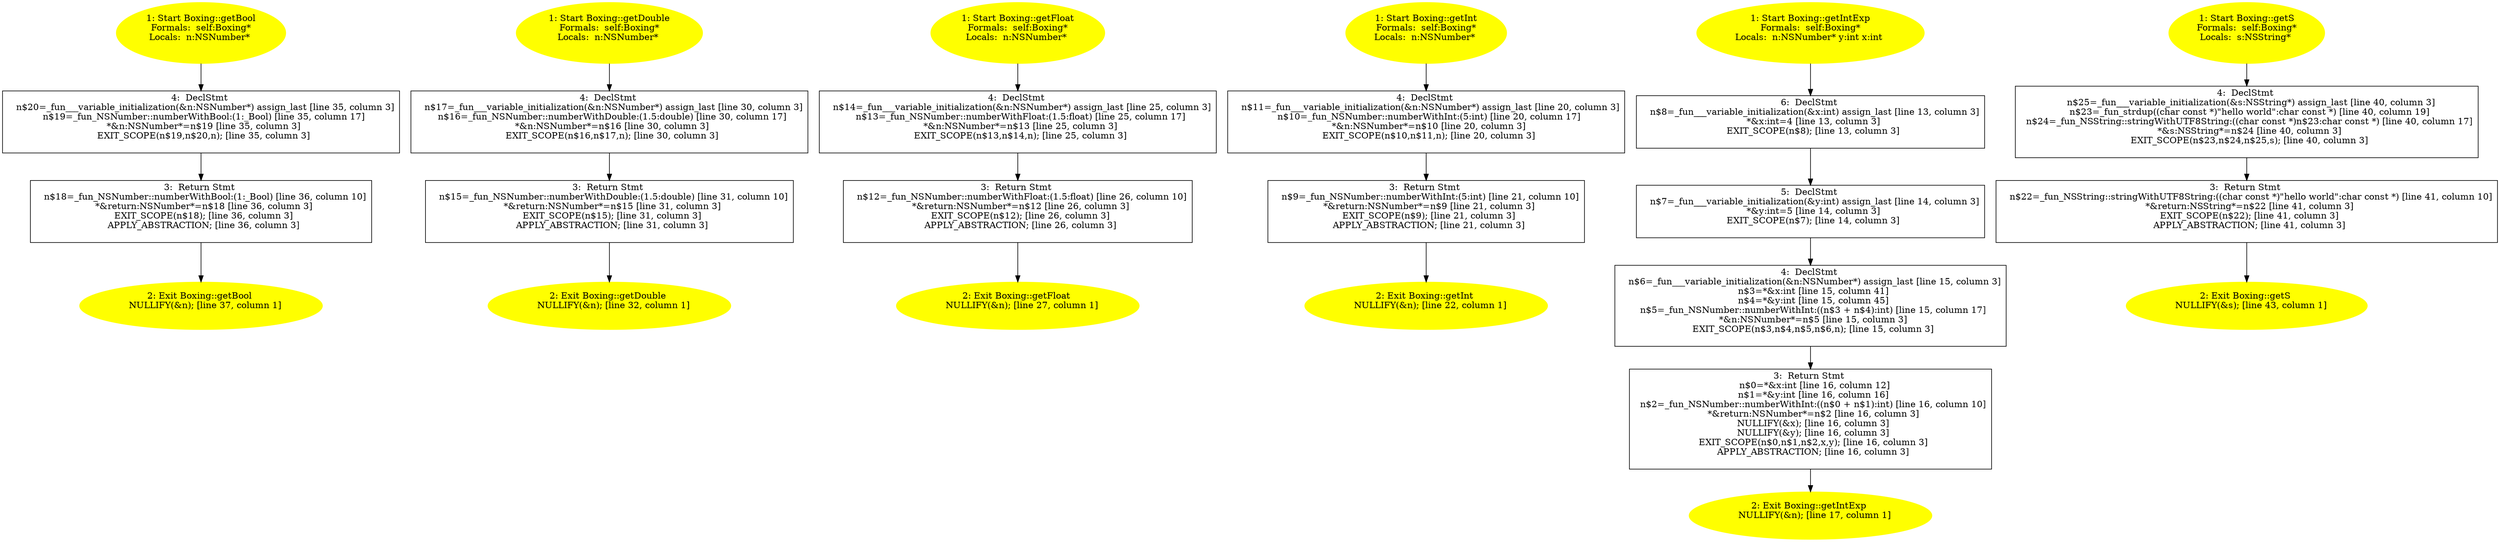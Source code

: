 /* @generated */
digraph cfg {
"getBool#Boxing#instance.3315ec58788820860ec4adc889dd7197_1" [label="1: Start Boxing::getBool\nFormals:  self:Boxing*\nLocals:  n:NSNumber* \n  " color=yellow style=filled]
	

	 "getBool#Boxing#instance.3315ec58788820860ec4adc889dd7197_1" -> "getBool#Boxing#instance.3315ec58788820860ec4adc889dd7197_4" ;
"getBool#Boxing#instance.3315ec58788820860ec4adc889dd7197_2" [label="2: Exit Boxing::getBool \n   NULLIFY(&n); [line 37, column 1]\n " color=yellow style=filled]
	

"getBool#Boxing#instance.3315ec58788820860ec4adc889dd7197_3" [label="3:  Return Stmt \n   n$18=_fun_NSNumber::numberWithBool:(1:_Bool) [line 36, column 10]\n  *&return:NSNumber*=n$18 [line 36, column 3]\n  EXIT_SCOPE(n$18); [line 36, column 3]\n  APPLY_ABSTRACTION; [line 36, column 3]\n " shape="box"]
	

	 "getBool#Boxing#instance.3315ec58788820860ec4adc889dd7197_3" -> "getBool#Boxing#instance.3315ec58788820860ec4adc889dd7197_2" ;
"getBool#Boxing#instance.3315ec58788820860ec4adc889dd7197_4" [label="4:  DeclStmt \n   n$20=_fun___variable_initialization(&n:NSNumber*) assign_last [line 35, column 3]\n  n$19=_fun_NSNumber::numberWithBool:(1:_Bool) [line 35, column 17]\n  *&n:NSNumber*=n$19 [line 35, column 3]\n  EXIT_SCOPE(n$19,n$20,n); [line 35, column 3]\n " shape="box"]
	

	 "getBool#Boxing#instance.3315ec58788820860ec4adc889dd7197_4" -> "getBool#Boxing#instance.3315ec58788820860ec4adc889dd7197_3" ;
"getDouble#Boxing#instance.d2ccf367cc9eb4c0b5e345694f262070_1" [label="1: Start Boxing::getDouble\nFormals:  self:Boxing*\nLocals:  n:NSNumber* \n  " color=yellow style=filled]
	

	 "getDouble#Boxing#instance.d2ccf367cc9eb4c0b5e345694f262070_1" -> "getDouble#Boxing#instance.d2ccf367cc9eb4c0b5e345694f262070_4" ;
"getDouble#Boxing#instance.d2ccf367cc9eb4c0b5e345694f262070_2" [label="2: Exit Boxing::getDouble \n   NULLIFY(&n); [line 32, column 1]\n " color=yellow style=filled]
	

"getDouble#Boxing#instance.d2ccf367cc9eb4c0b5e345694f262070_3" [label="3:  Return Stmt \n   n$15=_fun_NSNumber::numberWithDouble:(1.5:double) [line 31, column 10]\n  *&return:NSNumber*=n$15 [line 31, column 3]\n  EXIT_SCOPE(n$15); [line 31, column 3]\n  APPLY_ABSTRACTION; [line 31, column 3]\n " shape="box"]
	

	 "getDouble#Boxing#instance.d2ccf367cc9eb4c0b5e345694f262070_3" -> "getDouble#Boxing#instance.d2ccf367cc9eb4c0b5e345694f262070_2" ;
"getDouble#Boxing#instance.d2ccf367cc9eb4c0b5e345694f262070_4" [label="4:  DeclStmt \n   n$17=_fun___variable_initialization(&n:NSNumber*) assign_last [line 30, column 3]\n  n$16=_fun_NSNumber::numberWithDouble:(1.5:double) [line 30, column 17]\n  *&n:NSNumber*=n$16 [line 30, column 3]\n  EXIT_SCOPE(n$16,n$17,n); [line 30, column 3]\n " shape="box"]
	

	 "getDouble#Boxing#instance.d2ccf367cc9eb4c0b5e345694f262070_4" -> "getDouble#Boxing#instance.d2ccf367cc9eb4c0b5e345694f262070_3" ;
"getFloat#Boxing#instance.3de027274316c0cdfd230c6dbd0333a0_1" [label="1: Start Boxing::getFloat\nFormals:  self:Boxing*\nLocals:  n:NSNumber* \n  " color=yellow style=filled]
	

	 "getFloat#Boxing#instance.3de027274316c0cdfd230c6dbd0333a0_1" -> "getFloat#Boxing#instance.3de027274316c0cdfd230c6dbd0333a0_4" ;
"getFloat#Boxing#instance.3de027274316c0cdfd230c6dbd0333a0_2" [label="2: Exit Boxing::getFloat \n   NULLIFY(&n); [line 27, column 1]\n " color=yellow style=filled]
	

"getFloat#Boxing#instance.3de027274316c0cdfd230c6dbd0333a0_3" [label="3:  Return Stmt \n   n$12=_fun_NSNumber::numberWithFloat:(1.5:float) [line 26, column 10]\n  *&return:NSNumber*=n$12 [line 26, column 3]\n  EXIT_SCOPE(n$12); [line 26, column 3]\n  APPLY_ABSTRACTION; [line 26, column 3]\n " shape="box"]
	

	 "getFloat#Boxing#instance.3de027274316c0cdfd230c6dbd0333a0_3" -> "getFloat#Boxing#instance.3de027274316c0cdfd230c6dbd0333a0_2" ;
"getFloat#Boxing#instance.3de027274316c0cdfd230c6dbd0333a0_4" [label="4:  DeclStmt \n   n$14=_fun___variable_initialization(&n:NSNumber*) assign_last [line 25, column 3]\n  n$13=_fun_NSNumber::numberWithFloat:(1.5:float) [line 25, column 17]\n  *&n:NSNumber*=n$13 [line 25, column 3]\n  EXIT_SCOPE(n$13,n$14,n); [line 25, column 3]\n " shape="box"]
	

	 "getFloat#Boxing#instance.3de027274316c0cdfd230c6dbd0333a0_4" -> "getFloat#Boxing#instance.3de027274316c0cdfd230c6dbd0333a0_3" ;
"getInt#Boxing#instance.6b1205ea87bb285944ca74c0597dcf85_1" [label="1: Start Boxing::getInt\nFormals:  self:Boxing*\nLocals:  n:NSNumber* \n  " color=yellow style=filled]
	

	 "getInt#Boxing#instance.6b1205ea87bb285944ca74c0597dcf85_1" -> "getInt#Boxing#instance.6b1205ea87bb285944ca74c0597dcf85_4" ;
"getInt#Boxing#instance.6b1205ea87bb285944ca74c0597dcf85_2" [label="2: Exit Boxing::getInt \n   NULLIFY(&n); [line 22, column 1]\n " color=yellow style=filled]
	

"getInt#Boxing#instance.6b1205ea87bb285944ca74c0597dcf85_3" [label="3:  Return Stmt \n   n$9=_fun_NSNumber::numberWithInt:(5:int) [line 21, column 10]\n  *&return:NSNumber*=n$9 [line 21, column 3]\n  EXIT_SCOPE(n$9); [line 21, column 3]\n  APPLY_ABSTRACTION; [line 21, column 3]\n " shape="box"]
	

	 "getInt#Boxing#instance.6b1205ea87bb285944ca74c0597dcf85_3" -> "getInt#Boxing#instance.6b1205ea87bb285944ca74c0597dcf85_2" ;
"getInt#Boxing#instance.6b1205ea87bb285944ca74c0597dcf85_4" [label="4:  DeclStmt \n   n$11=_fun___variable_initialization(&n:NSNumber*) assign_last [line 20, column 3]\n  n$10=_fun_NSNumber::numberWithInt:(5:int) [line 20, column 17]\n  *&n:NSNumber*=n$10 [line 20, column 3]\n  EXIT_SCOPE(n$10,n$11,n); [line 20, column 3]\n " shape="box"]
	

	 "getInt#Boxing#instance.6b1205ea87bb285944ca74c0597dcf85_4" -> "getInt#Boxing#instance.6b1205ea87bb285944ca74c0597dcf85_3" ;
"getIntExp#Boxing#instance.1230c4f8d594629f186c72bd450c75b1_1" [label="1: Start Boxing::getIntExp\nFormals:  self:Boxing*\nLocals:  n:NSNumber* y:int x:int \n  " color=yellow style=filled]
	

	 "getIntExp#Boxing#instance.1230c4f8d594629f186c72bd450c75b1_1" -> "getIntExp#Boxing#instance.1230c4f8d594629f186c72bd450c75b1_6" ;
"getIntExp#Boxing#instance.1230c4f8d594629f186c72bd450c75b1_2" [label="2: Exit Boxing::getIntExp \n   NULLIFY(&n); [line 17, column 1]\n " color=yellow style=filled]
	

"getIntExp#Boxing#instance.1230c4f8d594629f186c72bd450c75b1_3" [label="3:  Return Stmt \n   n$0=*&x:int [line 16, column 12]\n  n$1=*&y:int [line 16, column 16]\n  n$2=_fun_NSNumber::numberWithInt:((n$0 + n$1):int) [line 16, column 10]\n  *&return:NSNumber*=n$2 [line 16, column 3]\n  NULLIFY(&x); [line 16, column 3]\n  NULLIFY(&y); [line 16, column 3]\n  EXIT_SCOPE(n$0,n$1,n$2,x,y); [line 16, column 3]\n  APPLY_ABSTRACTION; [line 16, column 3]\n " shape="box"]
	

	 "getIntExp#Boxing#instance.1230c4f8d594629f186c72bd450c75b1_3" -> "getIntExp#Boxing#instance.1230c4f8d594629f186c72bd450c75b1_2" ;
"getIntExp#Boxing#instance.1230c4f8d594629f186c72bd450c75b1_4" [label="4:  DeclStmt \n   n$6=_fun___variable_initialization(&n:NSNumber*) assign_last [line 15, column 3]\n  n$3=*&x:int [line 15, column 41]\n  n$4=*&y:int [line 15, column 45]\n  n$5=_fun_NSNumber::numberWithInt:((n$3 + n$4):int) [line 15, column 17]\n  *&n:NSNumber*=n$5 [line 15, column 3]\n  EXIT_SCOPE(n$3,n$4,n$5,n$6,n); [line 15, column 3]\n " shape="box"]
	

	 "getIntExp#Boxing#instance.1230c4f8d594629f186c72bd450c75b1_4" -> "getIntExp#Boxing#instance.1230c4f8d594629f186c72bd450c75b1_3" ;
"getIntExp#Boxing#instance.1230c4f8d594629f186c72bd450c75b1_5" [label="5:  DeclStmt \n   n$7=_fun___variable_initialization(&y:int) assign_last [line 14, column 3]\n  *&y:int=5 [line 14, column 3]\n  EXIT_SCOPE(n$7); [line 14, column 3]\n " shape="box"]
	

	 "getIntExp#Boxing#instance.1230c4f8d594629f186c72bd450c75b1_5" -> "getIntExp#Boxing#instance.1230c4f8d594629f186c72bd450c75b1_4" ;
"getIntExp#Boxing#instance.1230c4f8d594629f186c72bd450c75b1_6" [label="6:  DeclStmt \n   n$8=_fun___variable_initialization(&x:int) assign_last [line 13, column 3]\n  *&x:int=4 [line 13, column 3]\n  EXIT_SCOPE(n$8); [line 13, column 3]\n " shape="box"]
	

	 "getIntExp#Boxing#instance.1230c4f8d594629f186c72bd450c75b1_6" -> "getIntExp#Boxing#instance.1230c4f8d594629f186c72bd450c75b1_5" ;
"getS#Boxing#instance.97ccd331527b54376eb9b2b822cb25a3_1" [label="1: Start Boxing::getS\nFormals:  self:Boxing*\nLocals:  s:NSString* \n  " color=yellow style=filled]
	

	 "getS#Boxing#instance.97ccd331527b54376eb9b2b822cb25a3_1" -> "getS#Boxing#instance.97ccd331527b54376eb9b2b822cb25a3_4" ;
"getS#Boxing#instance.97ccd331527b54376eb9b2b822cb25a3_2" [label="2: Exit Boxing::getS \n   NULLIFY(&s); [line 43, column 1]\n " color=yellow style=filled]
	

"getS#Boxing#instance.97ccd331527b54376eb9b2b822cb25a3_3" [label="3:  Return Stmt \n   n$22=_fun_NSString::stringWithUTF8String:((char const *)\"hello world\":char const *) [line 41, column 10]\n  *&return:NSString*=n$22 [line 41, column 3]\n  EXIT_SCOPE(n$22); [line 41, column 3]\n  APPLY_ABSTRACTION; [line 41, column 3]\n " shape="box"]
	

	 "getS#Boxing#instance.97ccd331527b54376eb9b2b822cb25a3_3" -> "getS#Boxing#instance.97ccd331527b54376eb9b2b822cb25a3_2" ;
"getS#Boxing#instance.97ccd331527b54376eb9b2b822cb25a3_4" [label="4:  DeclStmt \n   n$25=_fun___variable_initialization(&s:NSString*) assign_last [line 40, column 3]\n  n$23=_fun_strdup((char const *)\"hello world\":char const *) [line 40, column 19]\n  n$24=_fun_NSString::stringWithUTF8String:((char const *)n$23:char const *) [line 40, column 17]\n  *&s:NSString*=n$24 [line 40, column 3]\n  EXIT_SCOPE(n$23,n$24,n$25,s); [line 40, column 3]\n " shape="box"]
	

	 "getS#Boxing#instance.97ccd331527b54376eb9b2b822cb25a3_4" -> "getS#Boxing#instance.97ccd331527b54376eb9b2b822cb25a3_3" ;
}
